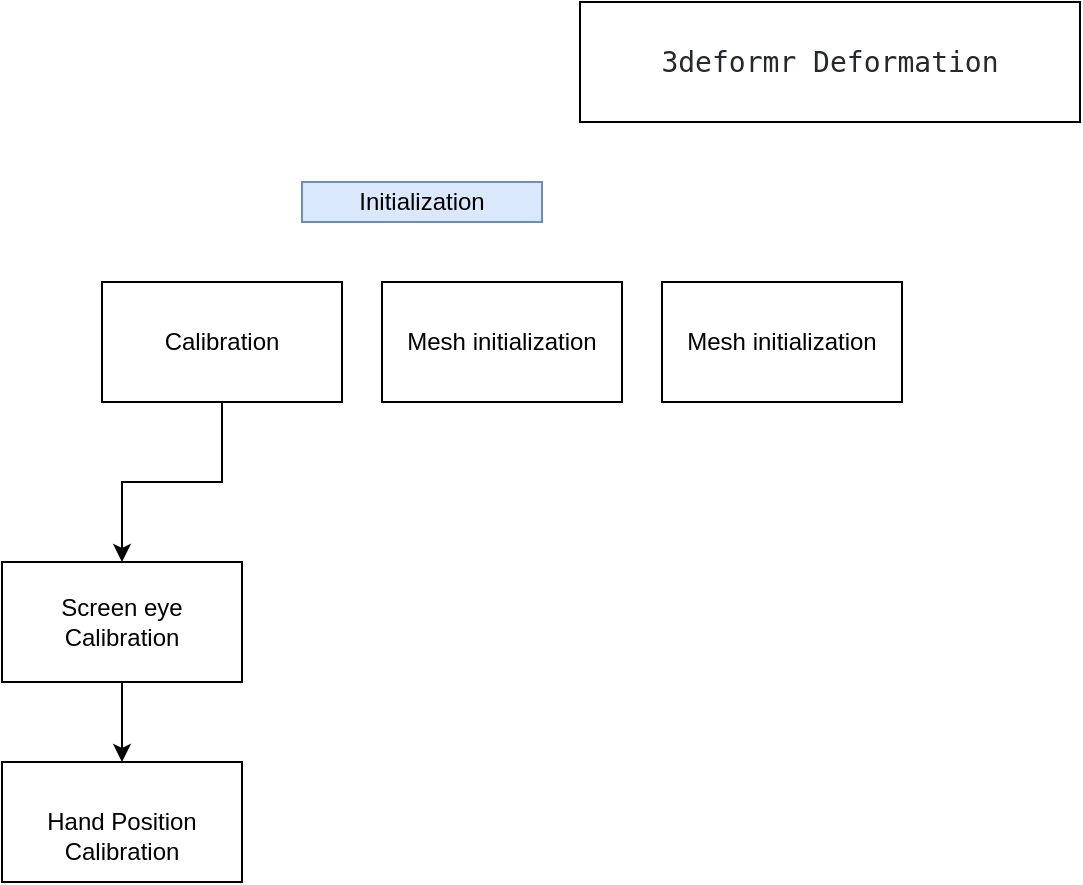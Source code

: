 <mxfile version="14.2.2" type="github">
  <diagram id="QaqqHzPhQSLQJ9ipFRWG" name="Page-1">
    <mxGraphModel dx="2062" dy="1050" grid="1" gridSize="10" guides="1" tooltips="1" connect="1" arrows="1" fold="1" page="1" pageScale="1" pageWidth="827" pageHeight="1169" math="0" shadow="0">
      <root>
        <mxCell id="0" />
        <mxCell id="1" parent="0" />
        <mxCell id="RyAhWsrz8nEDhbQW0XfM-1" value="&lt;pre id=&quot;empty-setup-new-repo-echo&quot; class=&quot;copyable-terminal-content f5&quot; style=&quot;box-sizing: border-box ; font-family: , &amp;#34;consolas&amp;#34; , &amp;#34;liberation mono&amp;#34; , &amp;#34;menlo&amp;#34; , monospace ; font-size: 14px ; margin-top: 0px ; margin-bottom: 0px ; overflow: auto ; color: rgb(36 , 41 , 46)&quot;&gt;&lt;span class=&quot;user-select-contain&quot; style=&quot;box-sizing: border-box&quot;&gt;3deformr Deformation&lt;/span&gt;&lt;/pre&gt;" style="rounded=0;whiteSpace=wrap;html=1;" vertex="1" parent="1">
          <mxGeometry x="289" y="360" width="250" height="60" as="geometry" />
        </mxCell>
        <mxCell id="RyAhWsrz8nEDhbQW0XfM-3" value="Initialization" style="rounded=0;whiteSpace=wrap;html=1;strokeColor=#6c8ebf;fillColor=#dae8fc;" vertex="1" parent="1">
          <mxGeometry x="150" y="450" width="120" height="20" as="geometry" />
        </mxCell>
        <mxCell id="RyAhWsrz8nEDhbQW0XfM-4" value="Mesh initialization" style="rounded=0;whiteSpace=wrap;html=1;" vertex="1" parent="1">
          <mxGeometry x="190" y="500" width="120" height="60" as="geometry" />
        </mxCell>
        <mxCell id="RyAhWsrz8nEDhbQW0XfM-8" value="" style="edgeStyle=orthogonalEdgeStyle;rounded=0;orthogonalLoop=1;jettySize=auto;html=1;" edge="1" parent="1" source="RyAhWsrz8nEDhbQW0XfM-5" target="RyAhWsrz8nEDhbQW0XfM-7">
          <mxGeometry relative="1" as="geometry" />
        </mxCell>
        <mxCell id="RyAhWsrz8nEDhbQW0XfM-5" value="Calibration" style="rounded=0;whiteSpace=wrap;html=1;" vertex="1" parent="1">
          <mxGeometry x="50" y="500" width="120" height="60" as="geometry" />
        </mxCell>
        <mxCell id="RyAhWsrz8nEDhbQW0XfM-10" value="" style="edgeStyle=orthogonalEdgeStyle;rounded=0;orthogonalLoop=1;jettySize=auto;html=1;" edge="1" parent="1" source="RyAhWsrz8nEDhbQW0XfM-7" target="RyAhWsrz8nEDhbQW0XfM-9">
          <mxGeometry relative="1" as="geometry" />
        </mxCell>
        <mxCell id="RyAhWsrz8nEDhbQW0XfM-7" value="Screen eye Calibration" style="rounded=0;whiteSpace=wrap;html=1;" vertex="1" parent="1">
          <mxGeometry y="640" width="120" height="60" as="geometry" />
        </mxCell>
        <mxCell id="RyAhWsrz8nEDhbQW0XfM-9" value="&lt;br&gt;&lt;span&gt;Hand Position Calibration&lt;/span&gt;&lt;br&gt;" style="rounded=0;whiteSpace=wrap;html=1;" vertex="1" parent="1">
          <mxGeometry y="740" width="120" height="60" as="geometry" />
        </mxCell>
        <mxCell id="RyAhWsrz8nEDhbQW0XfM-11" value="Mesh initialization" style="rounded=0;whiteSpace=wrap;html=1;" vertex="1" parent="1">
          <mxGeometry x="330" y="500" width="120" height="60" as="geometry" />
        </mxCell>
      </root>
    </mxGraphModel>
  </diagram>
</mxfile>

